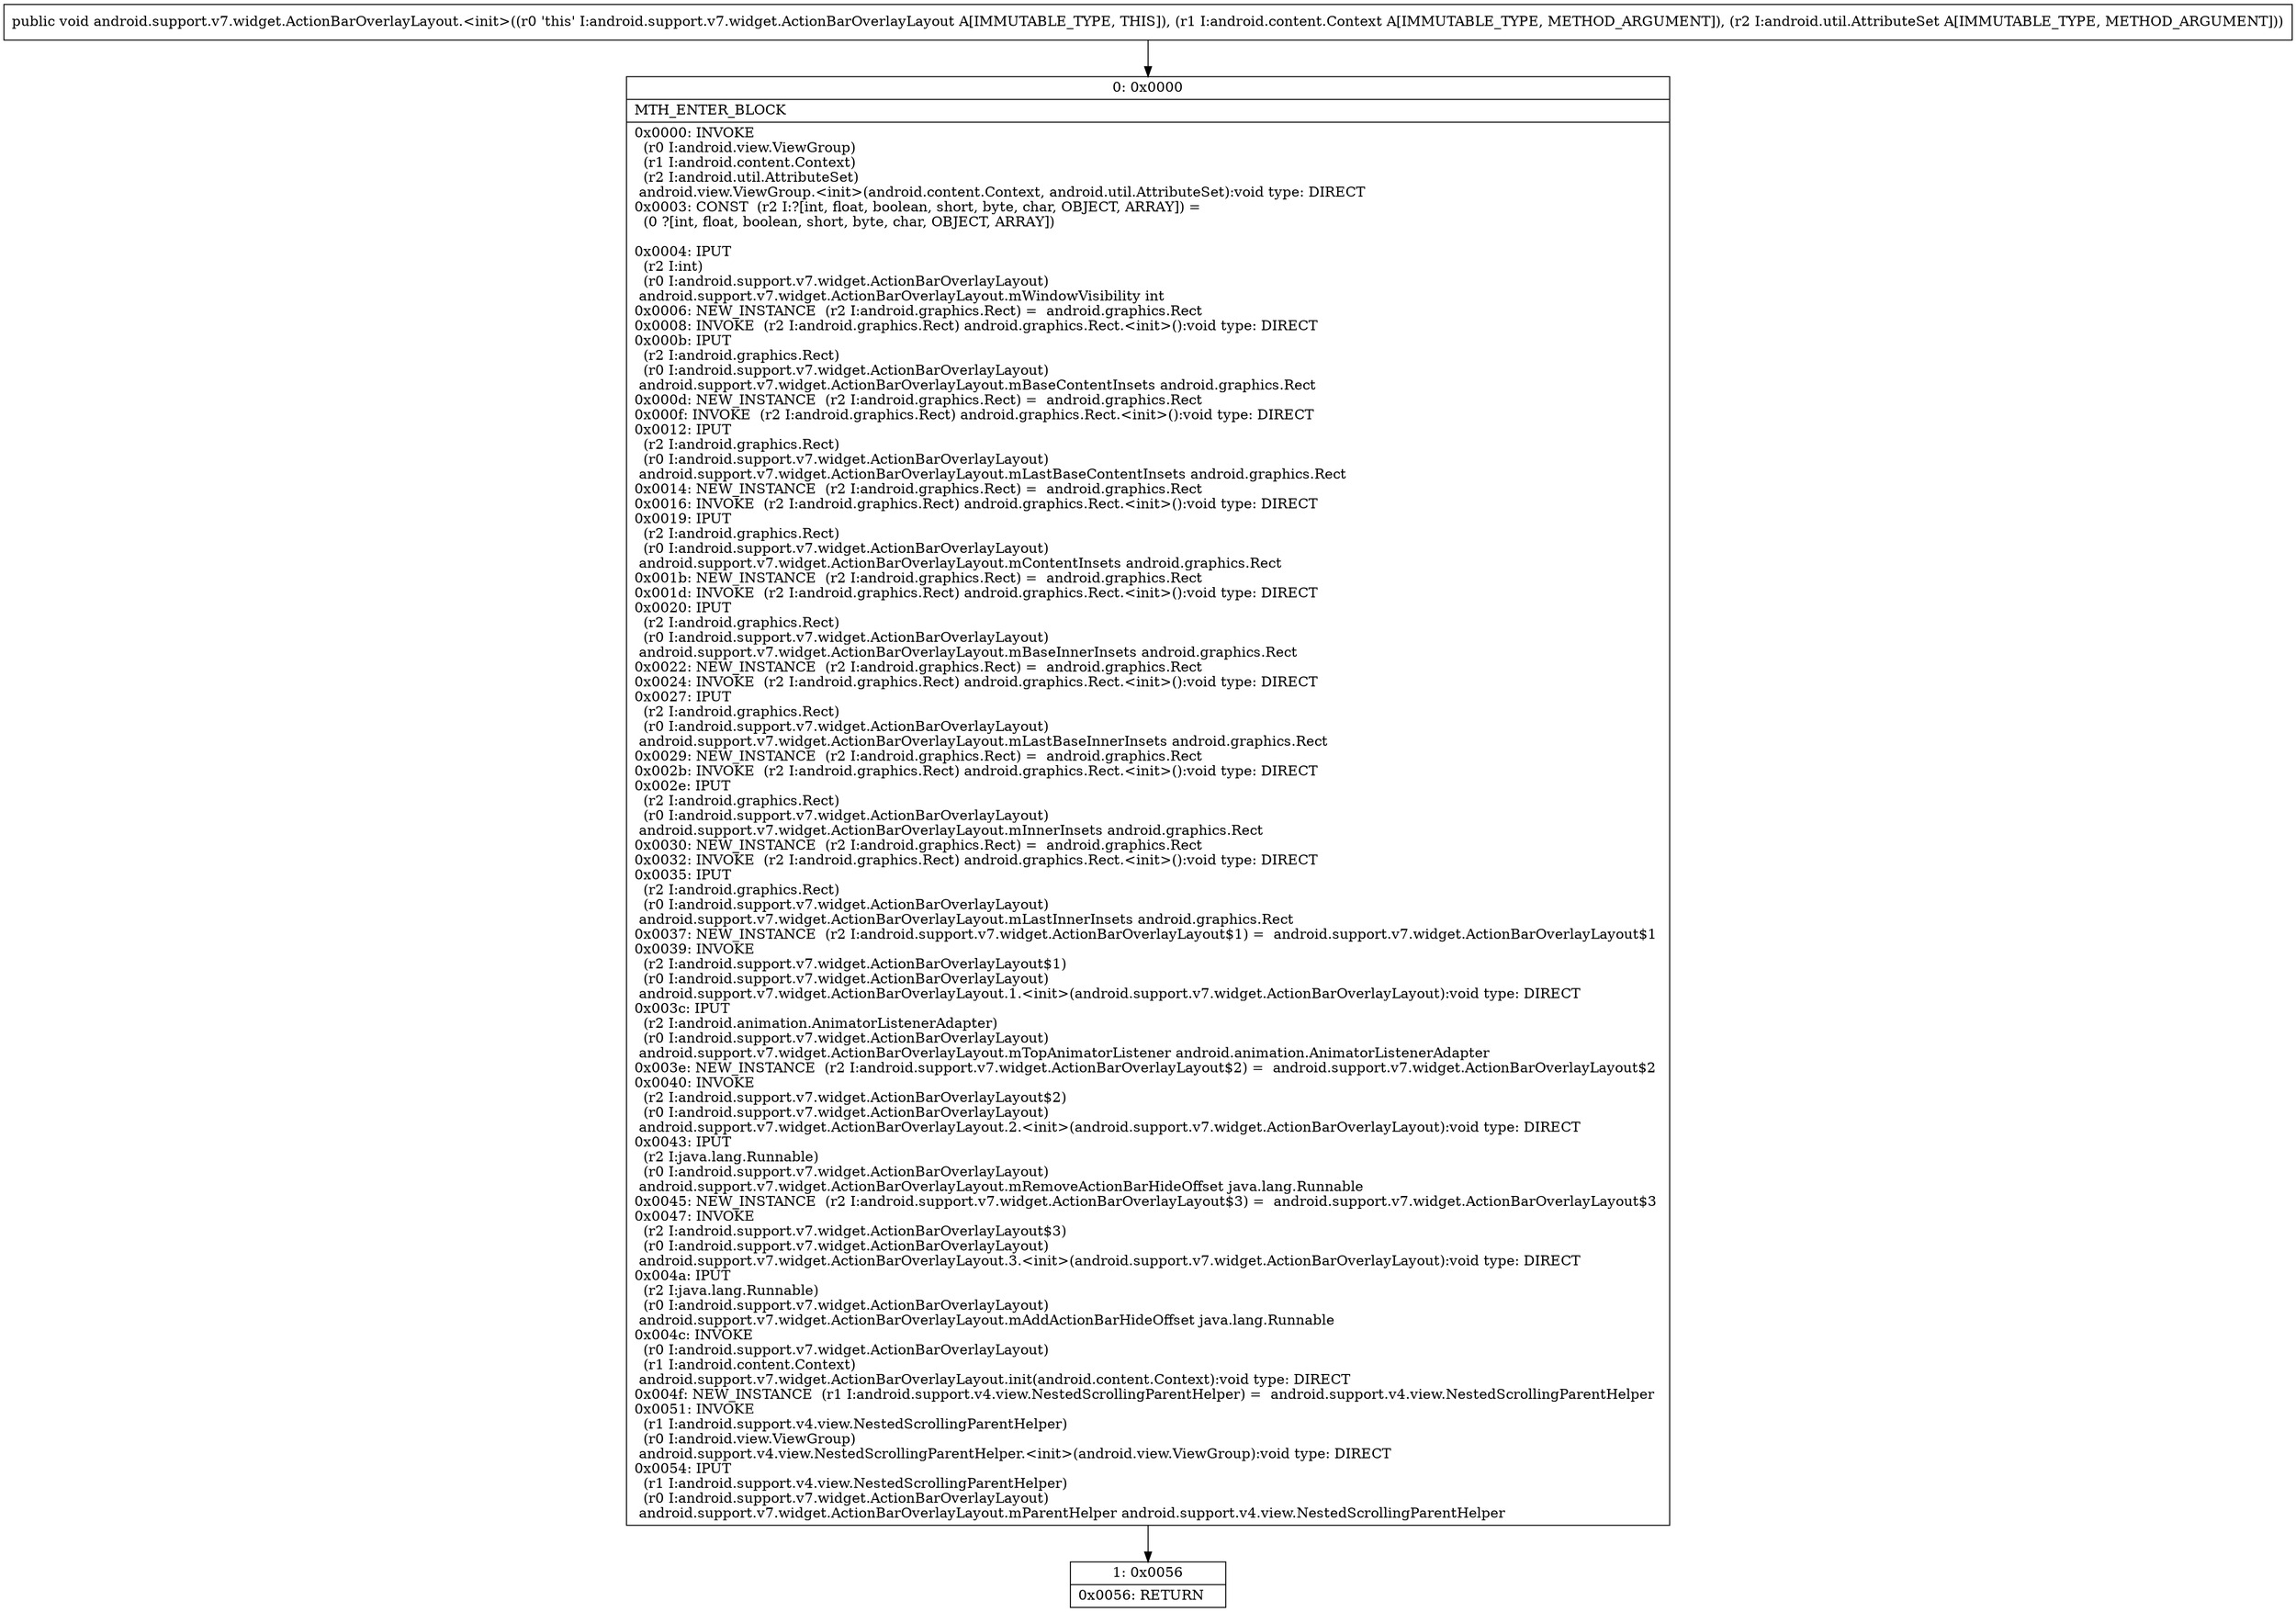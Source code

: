 digraph "CFG forandroid.support.v7.widget.ActionBarOverlayLayout.\<init\>(Landroid\/content\/Context;Landroid\/util\/AttributeSet;)V" {
Node_0 [shape=record,label="{0\:\ 0x0000|MTH_ENTER_BLOCK\l|0x0000: INVOKE  \l  (r0 I:android.view.ViewGroup)\l  (r1 I:android.content.Context)\l  (r2 I:android.util.AttributeSet)\l android.view.ViewGroup.\<init\>(android.content.Context, android.util.AttributeSet):void type: DIRECT \l0x0003: CONST  (r2 I:?[int, float, boolean, short, byte, char, OBJECT, ARRAY]) = \l  (0 ?[int, float, boolean, short, byte, char, OBJECT, ARRAY])\l \l0x0004: IPUT  \l  (r2 I:int)\l  (r0 I:android.support.v7.widget.ActionBarOverlayLayout)\l android.support.v7.widget.ActionBarOverlayLayout.mWindowVisibility int \l0x0006: NEW_INSTANCE  (r2 I:android.graphics.Rect) =  android.graphics.Rect \l0x0008: INVOKE  (r2 I:android.graphics.Rect) android.graphics.Rect.\<init\>():void type: DIRECT \l0x000b: IPUT  \l  (r2 I:android.graphics.Rect)\l  (r0 I:android.support.v7.widget.ActionBarOverlayLayout)\l android.support.v7.widget.ActionBarOverlayLayout.mBaseContentInsets android.graphics.Rect \l0x000d: NEW_INSTANCE  (r2 I:android.graphics.Rect) =  android.graphics.Rect \l0x000f: INVOKE  (r2 I:android.graphics.Rect) android.graphics.Rect.\<init\>():void type: DIRECT \l0x0012: IPUT  \l  (r2 I:android.graphics.Rect)\l  (r0 I:android.support.v7.widget.ActionBarOverlayLayout)\l android.support.v7.widget.ActionBarOverlayLayout.mLastBaseContentInsets android.graphics.Rect \l0x0014: NEW_INSTANCE  (r2 I:android.graphics.Rect) =  android.graphics.Rect \l0x0016: INVOKE  (r2 I:android.graphics.Rect) android.graphics.Rect.\<init\>():void type: DIRECT \l0x0019: IPUT  \l  (r2 I:android.graphics.Rect)\l  (r0 I:android.support.v7.widget.ActionBarOverlayLayout)\l android.support.v7.widget.ActionBarOverlayLayout.mContentInsets android.graphics.Rect \l0x001b: NEW_INSTANCE  (r2 I:android.graphics.Rect) =  android.graphics.Rect \l0x001d: INVOKE  (r2 I:android.graphics.Rect) android.graphics.Rect.\<init\>():void type: DIRECT \l0x0020: IPUT  \l  (r2 I:android.graphics.Rect)\l  (r0 I:android.support.v7.widget.ActionBarOverlayLayout)\l android.support.v7.widget.ActionBarOverlayLayout.mBaseInnerInsets android.graphics.Rect \l0x0022: NEW_INSTANCE  (r2 I:android.graphics.Rect) =  android.graphics.Rect \l0x0024: INVOKE  (r2 I:android.graphics.Rect) android.graphics.Rect.\<init\>():void type: DIRECT \l0x0027: IPUT  \l  (r2 I:android.graphics.Rect)\l  (r0 I:android.support.v7.widget.ActionBarOverlayLayout)\l android.support.v7.widget.ActionBarOverlayLayout.mLastBaseInnerInsets android.graphics.Rect \l0x0029: NEW_INSTANCE  (r2 I:android.graphics.Rect) =  android.graphics.Rect \l0x002b: INVOKE  (r2 I:android.graphics.Rect) android.graphics.Rect.\<init\>():void type: DIRECT \l0x002e: IPUT  \l  (r2 I:android.graphics.Rect)\l  (r0 I:android.support.v7.widget.ActionBarOverlayLayout)\l android.support.v7.widget.ActionBarOverlayLayout.mInnerInsets android.graphics.Rect \l0x0030: NEW_INSTANCE  (r2 I:android.graphics.Rect) =  android.graphics.Rect \l0x0032: INVOKE  (r2 I:android.graphics.Rect) android.graphics.Rect.\<init\>():void type: DIRECT \l0x0035: IPUT  \l  (r2 I:android.graphics.Rect)\l  (r0 I:android.support.v7.widget.ActionBarOverlayLayout)\l android.support.v7.widget.ActionBarOverlayLayout.mLastInnerInsets android.graphics.Rect \l0x0037: NEW_INSTANCE  (r2 I:android.support.v7.widget.ActionBarOverlayLayout$1) =  android.support.v7.widget.ActionBarOverlayLayout$1 \l0x0039: INVOKE  \l  (r2 I:android.support.v7.widget.ActionBarOverlayLayout$1)\l  (r0 I:android.support.v7.widget.ActionBarOverlayLayout)\l android.support.v7.widget.ActionBarOverlayLayout.1.\<init\>(android.support.v7.widget.ActionBarOverlayLayout):void type: DIRECT \l0x003c: IPUT  \l  (r2 I:android.animation.AnimatorListenerAdapter)\l  (r0 I:android.support.v7.widget.ActionBarOverlayLayout)\l android.support.v7.widget.ActionBarOverlayLayout.mTopAnimatorListener android.animation.AnimatorListenerAdapter \l0x003e: NEW_INSTANCE  (r2 I:android.support.v7.widget.ActionBarOverlayLayout$2) =  android.support.v7.widget.ActionBarOverlayLayout$2 \l0x0040: INVOKE  \l  (r2 I:android.support.v7.widget.ActionBarOverlayLayout$2)\l  (r0 I:android.support.v7.widget.ActionBarOverlayLayout)\l android.support.v7.widget.ActionBarOverlayLayout.2.\<init\>(android.support.v7.widget.ActionBarOverlayLayout):void type: DIRECT \l0x0043: IPUT  \l  (r2 I:java.lang.Runnable)\l  (r0 I:android.support.v7.widget.ActionBarOverlayLayout)\l android.support.v7.widget.ActionBarOverlayLayout.mRemoveActionBarHideOffset java.lang.Runnable \l0x0045: NEW_INSTANCE  (r2 I:android.support.v7.widget.ActionBarOverlayLayout$3) =  android.support.v7.widget.ActionBarOverlayLayout$3 \l0x0047: INVOKE  \l  (r2 I:android.support.v7.widget.ActionBarOverlayLayout$3)\l  (r0 I:android.support.v7.widget.ActionBarOverlayLayout)\l android.support.v7.widget.ActionBarOverlayLayout.3.\<init\>(android.support.v7.widget.ActionBarOverlayLayout):void type: DIRECT \l0x004a: IPUT  \l  (r2 I:java.lang.Runnable)\l  (r0 I:android.support.v7.widget.ActionBarOverlayLayout)\l android.support.v7.widget.ActionBarOverlayLayout.mAddActionBarHideOffset java.lang.Runnable \l0x004c: INVOKE  \l  (r0 I:android.support.v7.widget.ActionBarOverlayLayout)\l  (r1 I:android.content.Context)\l android.support.v7.widget.ActionBarOverlayLayout.init(android.content.Context):void type: DIRECT \l0x004f: NEW_INSTANCE  (r1 I:android.support.v4.view.NestedScrollingParentHelper) =  android.support.v4.view.NestedScrollingParentHelper \l0x0051: INVOKE  \l  (r1 I:android.support.v4.view.NestedScrollingParentHelper)\l  (r0 I:android.view.ViewGroup)\l android.support.v4.view.NestedScrollingParentHelper.\<init\>(android.view.ViewGroup):void type: DIRECT \l0x0054: IPUT  \l  (r1 I:android.support.v4.view.NestedScrollingParentHelper)\l  (r0 I:android.support.v7.widget.ActionBarOverlayLayout)\l android.support.v7.widget.ActionBarOverlayLayout.mParentHelper android.support.v4.view.NestedScrollingParentHelper \l}"];
Node_1 [shape=record,label="{1\:\ 0x0056|0x0056: RETURN   \l}"];
MethodNode[shape=record,label="{public void android.support.v7.widget.ActionBarOverlayLayout.\<init\>((r0 'this' I:android.support.v7.widget.ActionBarOverlayLayout A[IMMUTABLE_TYPE, THIS]), (r1 I:android.content.Context A[IMMUTABLE_TYPE, METHOD_ARGUMENT]), (r2 I:android.util.AttributeSet A[IMMUTABLE_TYPE, METHOD_ARGUMENT])) }"];
MethodNode -> Node_0;
Node_0 -> Node_1;
}


